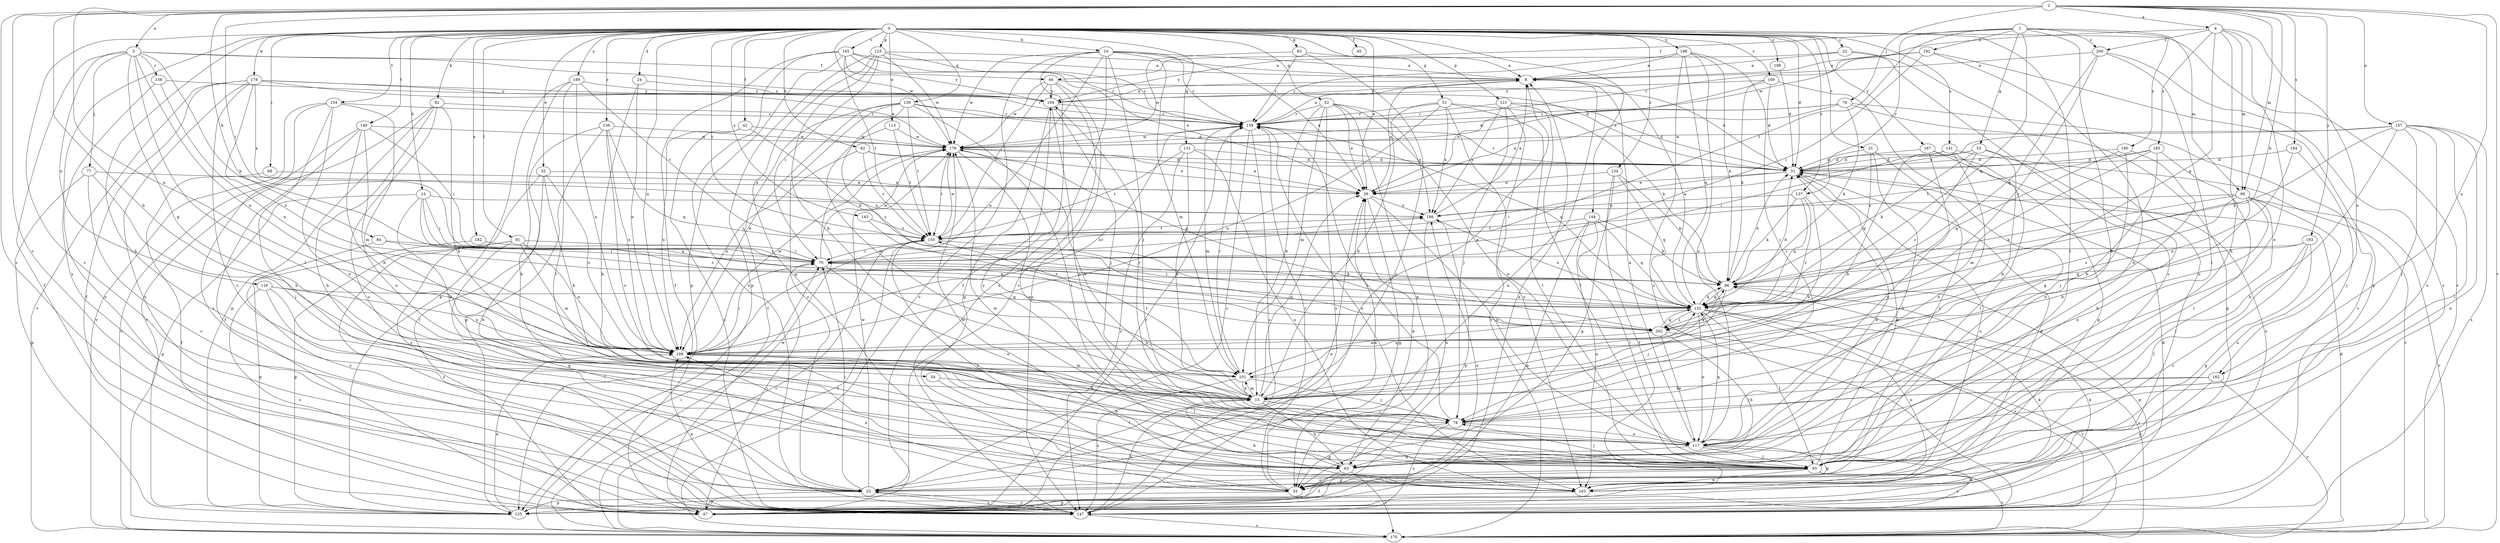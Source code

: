 strict digraph  {
0;
1;
2;
3;
4;
8;
10;
13;
15;
21;
22;
23;
24;
31;
32;
39;
42;
45;
46;
47;
51;
52;
53;
54;
55;
62;
63;
68;
70;
76;
77;
78;
82;
83;
84;
86;
91;
93;
99;
101;
109;
113;
116;
117;
121;
123;
125;
130;
131;
132;
134;
136;
137;
138;
139;
141;
143;
144;
147;
149;
154;
155;
157;
162;
163;
165;
167;
169;
170;
178;
179;
182;
184;
185;
186;
188;
189;
190;
192;
193;
194;
198;
200;
202;
0 -> 10  [label=b];
0 -> 13  [label=b];
0 -> 21  [label=c];
0 -> 22  [label=c];
0 -> 23  [label=c];
0 -> 24  [label=d];
0 -> 31  [label=d];
0 -> 32  [label=e];
0 -> 39  [label=e];
0 -> 42  [label=f];
0 -> 45  [label=f];
0 -> 51  [label=g];
0 -> 52  [label=g];
0 -> 62  [label=h];
0 -> 63  [label=h];
0 -> 68  [label=i];
0 -> 82  [label=k];
0 -> 83  [label=k];
0 -> 91  [label=l];
0 -> 93  [label=l];
0 -> 109  [label=n];
0 -> 113  [label=o];
0 -> 121  [label=p];
0 -> 123  [label=p];
0 -> 130  [label=q];
0 -> 131  [label=q];
0 -> 134  [label=r];
0 -> 136  [label=r];
0 -> 137  [label=r];
0 -> 141  [label=s];
0 -> 143  [label=s];
0 -> 144  [label=s];
0 -> 147  [label=s];
0 -> 149  [label=t];
0 -> 154  [label=t];
0 -> 155  [label=t];
0 -> 165  [label=v];
0 -> 167  [label=v];
0 -> 169  [label=v];
0 -> 170  [label=v];
0 -> 178  [label=w];
0 -> 179  [label=w];
0 -> 182  [label=x];
0 -> 188  [label=y];
0 -> 189  [label=y];
0 -> 198  [label=z];
1 -> 46  [label=f];
1 -> 53  [label=g];
1 -> 63  [label=h];
1 -> 99  [label=m];
1 -> 132  [label=q];
1 -> 137  [label=r];
1 -> 155  [label=t];
1 -> 190  [label=y];
1 -> 192  [label=y];
1 -> 200  [label=z];
2 -> 3  [label=a];
2 -> 4  [label=a];
2 -> 15  [label=b];
2 -> 23  [label=c];
2 -> 70  [label=i];
2 -> 76  [label=j];
2 -> 84  [label=k];
2 -> 86  [label=k];
2 -> 99  [label=m];
2 -> 109  [label=n];
2 -> 147  [label=s];
2 -> 157  [label=u];
2 -> 162  [label=u];
2 -> 170  [label=v];
2 -> 184  [label=x];
2 -> 193  [label=y];
3 -> 31  [label=d];
3 -> 46  [label=f];
3 -> 47  [label=f];
3 -> 54  [label=g];
3 -> 77  [label=j];
3 -> 86  [label=k];
3 -> 93  [label=l];
3 -> 109  [label=n];
3 -> 116  [label=o];
3 -> 138  [label=r];
4 -> 63  [label=h];
4 -> 99  [label=m];
4 -> 117  [label=o];
4 -> 132  [label=q];
4 -> 162  [label=u];
4 -> 179  [label=w];
4 -> 185  [label=x];
4 -> 200  [label=z];
8 -> 194  [label=y];
10 -> 8  [label=a];
10 -> 39  [label=e];
10 -> 47  [label=f];
10 -> 78  [label=j];
10 -> 101  [label=m];
10 -> 109  [label=n];
10 -> 139  [label=r];
10 -> 147  [label=s];
10 -> 170  [label=v];
10 -> 179  [label=w];
13 -> 15  [label=b];
13 -> 70  [label=i];
13 -> 125  [label=p];
13 -> 132  [label=q];
13 -> 186  [label=x];
13 -> 202  [label=z];
15 -> 8  [label=a];
15 -> 39  [label=e];
15 -> 63  [label=h];
15 -> 78  [label=j];
15 -> 101  [label=m];
15 -> 179  [label=w];
21 -> 31  [label=d];
21 -> 63  [label=h];
21 -> 93  [label=l];
21 -> 132  [label=q];
22 -> 8  [label=a];
22 -> 23  [label=c];
22 -> 163  [label=u];
22 -> 194  [label=y];
23 -> 8  [label=a];
23 -> 47  [label=f];
23 -> 70  [label=i];
23 -> 147  [label=s];
23 -> 179  [label=w];
24 -> 63  [label=h];
24 -> 109  [label=n];
24 -> 194  [label=y];
31 -> 39  [label=e];
31 -> 70  [label=i];
31 -> 139  [label=r];
31 -> 163  [label=u];
32 -> 15  [label=b];
32 -> 39  [label=e];
32 -> 63  [label=h];
32 -> 109  [label=n];
32 -> 147  [label=s];
39 -> 8  [label=a];
39 -> 55  [label=g];
39 -> 117  [label=o];
39 -> 186  [label=x];
42 -> 86  [label=k];
42 -> 109  [label=n];
42 -> 147  [label=s];
42 -> 179  [label=w];
46 -> 23  [label=c];
46 -> 31  [label=d];
46 -> 147  [label=s];
46 -> 155  [label=t];
46 -> 179  [label=w];
46 -> 194  [label=y];
47 -> 8  [label=a];
47 -> 39  [label=e];
47 -> 70  [label=i];
47 -> 86  [label=k];
47 -> 139  [label=r];
47 -> 186  [label=x];
51 -> 15  [label=b];
51 -> 86  [label=k];
51 -> 93  [label=l];
51 -> 109  [label=n];
51 -> 139  [label=r];
51 -> 163  [label=u];
51 -> 186  [label=x];
52 -> 15  [label=b];
52 -> 39  [label=e];
52 -> 55  [label=g];
52 -> 101  [label=m];
52 -> 117  [label=o];
52 -> 139  [label=r];
52 -> 147  [label=s];
52 -> 186  [label=x];
53 -> 15  [label=b];
53 -> 31  [label=d];
53 -> 63  [label=h];
53 -> 70  [label=i];
53 -> 86  [label=k];
53 -> 202  [label=z];
54 -> 15  [label=b];
54 -> 93  [label=l];
55 -> 39  [label=e];
55 -> 109  [label=n];
55 -> 125  [label=p];
55 -> 139  [label=r];
62 -> 31  [label=d];
62 -> 39  [label=e];
62 -> 109  [label=n];
62 -> 155  [label=t];
63 -> 31  [label=d];
63 -> 39  [label=e];
63 -> 47  [label=f];
63 -> 170  [label=v];
63 -> 194  [label=y];
68 -> 39  [label=e];
68 -> 47  [label=f];
70 -> 86  [label=k];
70 -> 117  [label=o];
70 -> 179  [label=w];
70 -> 186  [label=x];
76 -> 39  [label=e];
76 -> 86  [label=k];
76 -> 125  [label=p];
76 -> 139  [label=r];
76 -> 147  [label=s];
76 -> 179  [label=w];
77 -> 23  [label=c];
77 -> 39  [label=e];
77 -> 78  [label=j];
77 -> 125  [label=p];
78 -> 55  [label=g];
78 -> 117  [label=o];
78 -> 139  [label=r];
78 -> 147  [label=s];
78 -> 194  [label=y];
82 -> 15  [label=b];
82 -> 63  [label=h];
82 -> 125  [label=p];
82 -> 139  [label=r];
82 -> 163  [label=u];
82 -> 170  [label=v];
83 -> 8  [label=a];
83 -> 23  [label=c];
83 -> 139  [label=r];
83 -> 179  [label=w];
84 -> 23  [label=c];
84 -> 70  [label=i];
84 -> 132  [label=q];
86 -> 31  [label=d];
86 -> 70  [label=i];
86 -> 78  [label=j];
86 -> 125  [label=p];
86 -> 132  [label=q];
91 -> 55  [label=g];
91 -> 70  [label=i];
91 -> 101  [label=m];
91 -> 109  [label=n];
91 -> 125  [label=p];
91 -> 147  [label=s];
93 -> 23  [label=c];
93 -> 31  [label=d];
93 -> 55  [label=g];
93 -> 78  [label=j];
93 -> 147  [label=s];
93 -> 163  [label=u];
93 -> 170  [label=v];
93 -> 179  [label=w];
99 -> 15  [label=b];
99 -> 86  [label=k];
99 -> 93  [label=l];
99 -> 117  [label=o];
99 -> 163  [label=u];
99 -> 170  [label=v];
99 -> 186  [label=x];
99 -> 202  [label=z];
101 -> 15  [label=b];
101 -> 78  [label=j];
101 -> 132  [label=q];
101 -> 139  [label=r];
101 -> 147  [label=s];
101 -> 155  [label=t];
109 -> 63  [label=h];
109 -> 70  [label=i];
109 -> 86  [label=k];
109 -> 93  [label=l];
109 -> 101  [label=m];
109 -> 139  [label=r];
109 -> 179  [label=w];
113 -> 101  [label=m];
113 -> 155  [label=t];
113 -> 179  [label=w];
116 -> 23  [label=c];
116 -> 93  [label=l];
116 -> 109  [label=n];
116 -> 132  [label=q];
116 -> 147  [label=s];
117 -> 8  [label=a];
117 -> 47  [label=f];
117 -> 55  [label=g];
117 -> 63  [label=h];
117 -> 93  [label=l];
117 -> 132  [label=q];
121 -> 31  [label=d];
121 -> 78  [label=j];
121 -> 93  [label=l];
121 -> 139  [label=r];
121 -> 170  [label=v];
121 -> 186  [label=x];
123 -> 8  [label=a];
123 -> 15  [label=b];
123 -> 55  [label=g];
123 -> 70  [label=i];
123 -> 125  [label=p];
123 -> 139  [label=r];
123 -> 179  [label=w];
125 -> 86  [label=k];
125 -> 109  [label=n];
130 -> 23  [label=c];
130 -> 31  [label=d];
130 -> 47  [label=f];
130 -> 93  [label=l];
130 -> 109  [label=n];
130 -> 139  [label=r];
130 -> 155  [label=t];
130 -> 202  [label=z];
131 -> 15  [label=b];
131 -> 31  [label=d];
131 -> 147  [label=s];
131 -> 155  [label=t];
131 -> 163  [label=u];
132 -> 8  [label=a];
132 -> 31  [label=d];
132 -> 86  [label=k];
132 -> 93  [label=l];
132 -> 101  [label=m];
132 -> 117  [label=o];
132 -> 147  [label=s];
132 -> 163  [label=u];
132 -> 170  [label=v];
132 -> 186  [label=x];
132 -> 202  [label=z];
134 -> 39  [label=e];
134 -> 47  [label=f];
134 -> 55  [label=g];
134 -> 86  [label=k];
134 -> 132  [label=q];
136 -> 47  [label=f];
136 -> 109  [label=n];
136 -> 117  [label=o];
136 -> 125  [label=p];
136 -> 132  [label=q];
136 -> 179  [label=w];
137 -> 15  [label=b];
137 -> 86  [label=k];
137 -> 132  [label=q];
137 -> 186  [label=x];
137 -> 202  [label=z];
138 -> 109  [label=n];
138 -> 147  [label=s];
138 -> 194  [label=y];
139 -> 8  [label=a];
139 -> 23  [label=c];
139 -> 101  [label=m];
139 -> 132  [label=q];
139 -> 147  [label=s];
139 -> 163  [label=u];
139 -> 179  [label=w];
141 -> 15  [label=b];
141 -> 31  [label=d];
141 -> 93  [label=l];
141 -> 117  [label=o];
141 -> 170  [label=v];
143 -> 155  [label=t];
143 -> 202  [label=z];
144 -> 86  [label=k];
144 -> 93  [label=l];
144 -> 125  [label=p];
144 -> 132  [label=q];
144 -> 155  [label=t];
144 -> 163  [label=u];
147 -> 15  [label=b];
147 -> 23  [label=c];
147 -> 31  [label=d];
147 -> 109  [label=n];
147 -> 170  [label=v];
149 -> 15  [label=b];
149 -> 47  [label=f];
149 -> 70  [label=i];
149 -> 117  [label=o];
149 -> 170  [label=v];
149 -> 179  [label=w];
154 -> 63  [label=h];
154 -> 101  [label=m];
154 -> 117  [label=o];
154 -> 139  [label=r];
154 -> 147  [label=s];
154 -> 170  [label=v];
155 -> 70  [label=i];
155 -> 170  [label=v];
155 -> 179  [label=w];
155 -> 202  [label=z];
157 -> 39  [label=e];
157 -> 63  [label=h];
157 -> 78  [label=j];
157 -> 86  [label=k];
157 -> 93  [label=l];
157 -> 117  [label=o];
157 -> 147  [label=s];
157 -> 163  [label=u];
157 -> 179  [label=w];
162 -> 15  [label=b];
162 -> 55  [label=g];
162 -> 78  [label=j];
162 -> 170  [label=v];
163 -> 15  [label=b];
163 -> 31  [label=d];
163 -> 125  [label=p];
163 -> 155  [label=t];
163 -> 179  [label=w];
165 -> 8  [label=a];
165 -> 39  [label=e];
165 -> 47  [label=f];
165 -> 125  [label=p];
165 -> 139  [label=r];
165 -> 147  [label=s];
165 -> 155  [label=t];
165 -> 194  [label=y];
167 -> 31  [label=d];
167 -> 55  [label=g];
167 -> 117  [label=o];
167 -> 147  [label=s];
169 -> 31  [label=d];
169 -> 39  [label=e];
169 -> 55  [label=g];
169 -> 86  [label=k];
169 -> 194  [label=y];
170 -> 31  [label=d];
170 -> 70  [label=i];
170 -> 155  [label=t];
170 -> 179  [label=w];
178 -> 23  [label=c];
178 -> 47  [label=f];
178 -> 139  [label=r];
178 -> 147  [label=s];
178 -> 170  [label=v];
178 -> 179  [label=w];
178 -> 186  [label=x];
178 -> 194  [label=y];
178 -> 202  [label=z];
179 -> 31  [label=d];
179 -> 39  [label=e];
179 -> 117  [label=o];
179 -> 132  [label=q];
179 -> 155  [label=t];
182 -> 70  [label=i];
182 -> 125  [label=p];
184 -> 31  [label=d];
184 -> 78  [label=j];
184 -> 109  [label=n];
185 -> 15  [label=b];
185 -> 31  [label=d];
185 -> 93  [label=l];
185 -> 101  [label=m];
185 -> 155  [label=t];
186 -> 8  [label=a];
186 -> 63  [label=h];
186 -> 125  [label=p];
186 -> 155  [label=t];
188 -> 8  [label=a];
188 -> 78  [label=j];
188 -> 86  [label=k];
188 -> 117  [label=o];
188 -> 132  [label=q];
188 -> 139  [label=r];
188 -> 147  [label=s];
189 -> 63  [label=h];
189 -> 93  [label=l];
189 -> 109  [label=n];
189 -> 125  [label=p];
189 -> 155  [label=t];
189 -> 194  [label=y];
190 -> 31  [label=d];
190 -> 78  [label=j];
190 -> 117  [label=o];
190 -> 132  [label=q];
192 -> 8  [label=a];
192 -> 63  [label=h];
192 -> 70  [label=i];
192 -> 125  [label=p];
192 -> 139  [label=r];
193 -> 23  [label=c];
193 -> 55  [label=g];
193 -> 70  [label=i];
193 -> 93  [label=l];
193 -> 132  [label=q];
194 -> 8  [label=a];
194 -> 55  [label=g];
194 -> 78  [label=j];
194 -> 117  [label=o];
194 -> 139  [label=r];
198 -> 31  [label=d];
200 -> 8  [label=a];
200 -> 93  [label=l];
200 -> 132  [label=q];
200 -> 147  [label=s];
200 -> 202  [label=z];
202 -> 63  [label=h];
202 -> 109  [label=n];
202 -> 117  [label=o];
202 -> 132  [label=q];
202 -> 170  [label=v];
}
